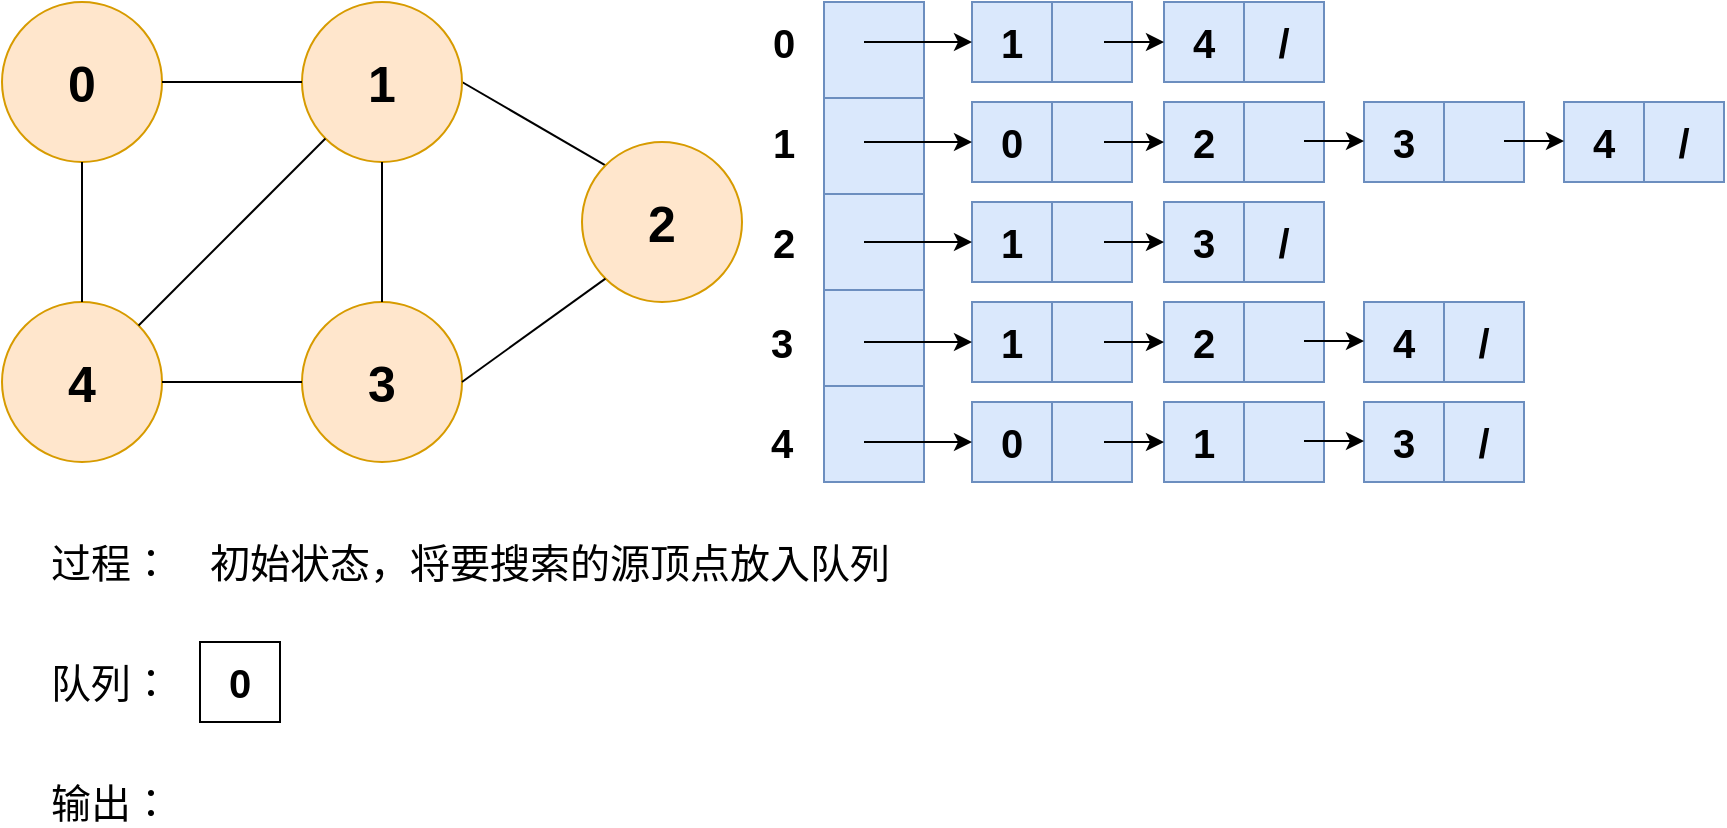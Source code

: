 <mxfile version="13.4.5" type="device"><diagram id="eB035yKR6LJ1ptgLsSbM" name="Page-1"><mxGraphModel dx="1106" dy="900" grid="1" gridSize="10" guides="1" tooltips="1" connect="1" arrows="1" fold="1" page="1" pageScale="1" pageWidth="827" pageHeight="1169" math="0" shadow="0"><root><mxCell id="0"/><mxCell id="1" parent="0"/><mxCell id="uSx65iCJ5kVzNNThCBXs-1" value="&lt;b style=&quot;font-size: 25px&quot;&gt;0&lt;/b&gt;" style="ellipse;whiteSpace=wrap;html=1;aspect=fixed;fillColor=#ffe6cc;strokeColor=#d79b00;" vertex="1" parent="1"><mxGeometry x="260" y="740" width="80" height="80" as="geometry"/></mxCell><mxCell id="uSx65iCJ5kVzNNThCBXs-2" value="" style="endArrow=none;html=1;entryX=0;entryY=0;entryDx=0;entryDy=0;exitX=1;exitY=0.5;exitDx=0;exitDy=0;" edge="1" parent="1" source="uSx65iCJ5kVzNNThCBXs-6" target="uSx65iCJ5kVzNNThCBXs-3"><mxGeometry width="50" height="50" relative="1" as="geometry"><mxPoint x="539.996" y="720.004" as="sourcePoint"/><mxPoint x="516.564" y="743.436" as="targetPoint"/></mxGeometry></mxCell><mxCell id="uSx65iCJ5kVzNNThCBXs-3" value="&lt;b style=&quot;font-size: 25px&quot;&gt;2&lt;/b&gt;" style="ellipse;whiteSpace=wrap;html=1;aspect=fixed;fillColor=#ffe6cc;strokeColor=#d79b00;" vertex="1" parent="1"><mxGeometry x="550" y="810" width="80" height="80" as="geometry"/></mxCell><mxCell id="uSx65iCJ5kVzNNThCBXs-4" value="&lt;b style=&quot;font-size: 25px&quot;&gt;3&lt;/b&gt;" style="ellipse;whiteSpace=wrap;html=1;aspect=fixed;fillColor=#ffe6cc;strokeColor=#d79b00;" vertex="1" parent="1"><mxGeometry x="410" y="890" width="80" height="80" as="geometry"/></mxCell><mxCell id="uSx65iCJ5kVzNNThCBXs-5" value="&lt;b style=&quot;font-size: 25px&quot;&gt;4&lt;/b&gt;" style="ellipse;whiteSpace=wrap;html=1;aspect=fixed;fillColor=#ffe6cc;strokeColor=#d79b00;" vertex="1" parent="1"><mxGeometry x="260" y="890" width="80" height="80" as="geometry"/></mxCell><mxCell id="uSx65iCJ5kVzNNThCBXs-6" value="&lt;b style=&quot;font-size: 25px&quot;&gt;1&lt;/b&gt;" style="ellipse;whiteSpace=wrap;html=1;aspect=fixed;fillColor=#ffe6cc;strokeColor=#d79b00;" vertex="1" parent="1"><mxGeometry x="410" y="740" width="80" height="80" as="geometry"/></mxCell><mxCell id="uSx65iCJ5kVzNNThCBXs-7" value="" style="endArrow=none;html=1;" edge="1" parent="1" source="uSx65iCJ5kVzNNThCBXs-1" target="uSx65iCJ5kVzNNThCBXs-6"><mxGeometry width="50" height="50" relative="1" as="geometry"><mxPoint x="488.284" y="818.284" as="sourcePoint"/><mxPoint x="581.716" y="841.716" as="targetPoint"/></mxGeometry></mxCell><mxCell id="uSx65iCJ5kVzNNThCBXs-8" value="" style="endArrow=none;html=1;" edge="1" parent="1" source="uSx65iCJ5kVzNNThCBXs-5" target="uSx65iCJ5kVzNNThCBXs-1"><mxGeometry width="50" height="50" relative="1" as="geometry"><mxPoint x="350" y="790" as="sourcePoint"/><mxPoint x="420" y="790" as="targetPoint"/></mxGeometry></mxCell><mxCell id="uSx65iCJ5kVzNNThCBXs-9" value="" style="endArrow=none;html=1;exitX=0;exitY=0.5;exitDx=0;exitDy=0;entryX=1;entryY=0.5;entryDx=0;entryDy=0;" edge="1" parent="1" source="uSx65iCJ5kVzNNThCBXs-4" target="uSx65iCJ5kVzNNThCBXs-5"><mxGeometry width="50" height="50" relative="1" as="geometry"><mxPoint x="310" y="900" as="sourcePoint"/><mxPoint x="310" y="830" as="targetPoint"/></mxGeometry></mxCell><mxCell id="uSx65iCJ5kVzNNThCBXs-10" value="" style="endArrow=none;html=1;exitX=0.5;exitY=1;exitDx=0;exitDy=0;entryX=0.5;entryY=0;entryDx=0;entryDy=0;" edge="1" parent="1" source="uSx65iCJ5kVzNNThCBXs-6" target="uSx65iCJ5kVzNNThCBXs-4"><mxGeometry width="50" height="50" relative="1" as="geometry"><mxPoint x="420" y="940" as="sourcePoint"/><mxPoint x="350" y="940" as="targetPoint"/></mxGeometry></mxCell><mxCell id="uSx65iCJ5kVzNNThCBXs-11" value="" style="endArrow=none;html=1;exitX=0;exitY=1;exitDx=0;exitDy=0;entryX=1;entryY=0.5;entryDx=0;entryDy=0;" edge="1" parent="1" source="uSx65iCJ5kVzNNThCBXs-3" target="uSx65iCJ5kVzNNThCBXs-4"><mxGeometry width="50" height="50" relative="1" as="geometry"><mxPoint x="460" y="830" as="sourcePoint"/><mxPoint x="460" y="900" as="targetPoint"/></mxGeometry></mxCell><mxCell id="uSx65iCJ5kVzNNThCBXs-12" value="" style="endArrow=none;html=1;exitX=0;exitY=1;exitDx=0;exitDy=0;entryX=1;entryY=0;entryDx=0;entryDy=0;" edge="1" parent="1" source="uSx65iCJ5kVzNNThCBXs-6" target="uSx65iCJ5kVzNNThCBXs-5"><mxGeometry width="50" height="50" relative="1" as="geometry"><mxPoint x="460" y="830" as="sourcePoint"/><mxPoint x="460" y="900" as="targetPoint"/></mxGeometry></mxCell><mxCell id="uSx65iCJ5kVzNNThCBXs-13" value="队列：" style="text;html=1;strokeColor=none;fillColor=none;align=center;verticalAlign=middle;whiteSpace=wrap;rounded=0;fontSize=20;" vertex="1" parent="1"><mxGeometry x="280" y="1070" width="69" height="20" as="geometry"/></mxCell><mxCell id="uSx65iCJ5kVzNNThCBXs-14" value="&lt;div&gt;&lt;span style=&quot;font-size: 20px&quot;&gt;&lt;b&gt;4&lt;/b&gt;&lt;/span&gt;&lt;/div&gt;" style="text;html=1;strokeColor=none;fillColor=none;align=center;verticalAlign=middle;whiteSpace=wrap;rounded=0;" vertex="1" parent="1"><mxGeometry x="630" y="950" width="40" height="20" as="geometry"/></mxCell><mxCell id="uSx65iCJ5kVzNNThCBXs-15" value="&lt;div&gt;&lt;span style=&quot;font-size: 20px&quot;&gt;&lt;b&gt;3&lt;/b&gt;&lt;/span&gt;&lt;/div&gt;" style="text;html=1;strokeColor=none;fillColor=none;align=center;verticalAlign=middle;whiteSpace=wrap;rounded=0;" vertex="1" parent="1"><mxGeometry x="630" y="900" width="40" height="20" as="geometry"/></mxCell><mxCell id="uSx65iCJ5kVzNNThCBXs-16" value="&lt;div&gt;&lt;span style=&quot;font-size: 20px&quot;&gt;&lt;b&gt;2&lt;/b&gt;&lt;/span&gt;&lt;/div&gt;" style="text;html=1;strokeColor=none;fillColor=none;align=center;verticalAlign=middle;whiteSpace=wrap;rounded=0;" vertex="1" parent="1"><mxGeometry x="631" y="850" width="40" height="20" as="geometry"/></mxCell><mxCell id="uSx65iCJ5kVzNNThCBXs-17" value="&lt;div&gt;&lt;span style=&quot;font-size: 20px&quot;&gt;&lt;b&gt;1&lt;/b&gt;&lt;/span&gt;&lt;/div&gt;" style="text;html=1;strokeColor=none;fillColor=none;align=center;verticalAlign=middle;whiteSpace=wrap;rounded=0;" vertex="1" parent="1"><mxGeometry x="631" y="800" width="40" height="20" as="geometry"/></mxCell><mxCell id="uSx65iCJ5kVzNNThCBXs-18" value="&lt;div&gt;&lt;span style=&quot;font-size: 20px&quot;&gt;&lt;b&gt;0&lt;/b&gt;&lt;/span&gt;&lt;/div&gt;" style="text;html=1;strokeColor=none;fillColor=none;align=center;verticalAlign=middle;whiteSpace=wrap;rounded=0;" vertex="1" parent="1"><mxGeometry x="631" y="750" width="40" height="20" as="geometry"/></mxCell><mxCell id="uSx65iCJ5kVzNNThCBXs-19" value="" style="shape=table;html=1;whiteSpace=wrap;startSize=0;container=1;collapsible=0;childLayout=tableLayout;fontSize=20;fontStyle=1;fillColor=#dae8fc;strokeColor=#6c8ebf;" vertex="1" parent="1"><mxGeometry x="841" y="740" width="80" height="40" as="geometry"/></mxCell><mxCell id="uSx65iCJ5kVzNNThCBXs-20" value="" style="shape=partialRectangle;html=1;whiteSpace=wrap;collapsible=0;dropTarget=0;pointerEvents=0;fillColor=none;top=0;left=0;bottom=0;right=0;points=[[0,0.5],[1,0.5]];portConstraint=eastwest;fontSize=20;fontStyle=1" vertex="1" parent="uSx65iCJ5kVzNNThCBXs-19"><mxGeometry width="80" height="40" as="geometry"/></mxCell><mxCell id="uSx65iCJ5kVzNNThCBXs-21" value="4" style="shape=partialRectangle;html=1;whiteSpace=wrap;connectable=0;overflow=hidden;fillColor=none;top=0;left=0;bottom=0;right=0;fontSize=20;fontStyle=1" vertex="1" parent="uSx65iCJ5kVzNNThCBXs-20"><mxGeometry width="40" height="40" as="geometry"/></mxCell><mxCell id="uSx65iCJ5kVzNNThCBXs-22" value="/" style="shape=partialRectangle;html=1;whiteSpace=wrap;connectable=0;overflow=hidden;fillColor=none;top=0;left=0;bottom=0;right=0;fontSize=20;fontStyle=1" vertex="1" parent="uSx65iCJ5kVzNNThCBXs-20"><mxGeometry x="40" width="40" height="40" as="geometry"/></mxCell><mxCell id="uSx65iCJ5kVzNNThCBXs-23" value="" style="shape=table;html=1;whiteSpace=wrap;startSize=0;container=1;collapsible=0;childLayout=tableLayout;fontSize=20;fontStyle=1;fillColor=#dae8fc;strokeColor=#6c8ebf;" vertex="1" parent="1"><mxGeometry x="745" y="740" width="80" height="40" as="geometry"/></mxCell><mxCell id="uSx65iCJ5kVzNNThCBXs-24" value="" style="shape=partialRectangle;html=1;whiteSpace=wrap;collapsible=0;dropTarget=0;pointerEvents=0;fillColor=none;top=0;left=0;bottom=0;right=0;points=[[0,0.5],[1,0.5]];portConstraint=eastwest;fontSize=20;fontStyle=1" vertex="1" parent="uSx65iCJ5kVzNNThCBXs-23"><mxGeometry width="80" height="40" as="geometry"/></mxCell><mxCell id="uSx65iCJ5kVzNNThCBXs-25" value="1" style="shape=partialRectangle;html=1;whiteSpace=wrap;connectable=0;overflow=hidden;fillColor=none;top=0;left=0;bottom=0;right=0;fontSize=20;fontStyle=1" vertex="1" parent="uSx65iCJ5kVzNNThCBXs-24"><mxGeometry width="40" height="40" as="geometry"/></mxCell><mxCell id="uSx65iCJ5kVzNNThCBXs-26" value="" style="shape=partialRectangle;html=1;whiteSpace=wrap;connectable=0;overflow=hidden;fillColor=none;top=0;left=0;bottom=0;right=0;fontSize=20;fontStyle=1" vertex="1" parent="uSx65iCJ5kVzNNThCBXs-24"><mxGeometry x="40" width="40" height="40" as="geometry"/></mxCell><mxCell id="uSx65iCJ5kVzNNThCBXs-27" value="" style="shape=table;html=1;whiteSpace=wrap;startSize=0;container=1;collapsible=0;childLayout=tableLayout;fontSize=20;fontStyle=1;fillColor=#dae8fc;strokeColor=#6c8ebf;" vertex="1" parent="1"><mxGeometry x="1041" y="790" width="80" height="40" as="geometry"/></mxCell><mxCell id="uSx65iCJ5kVzNNThCBXs-28" value="" style="shape=partialRectangle;html=1;whiteSpace=wrap;collapsible=0;dropTarget=0;pointerEvents=0;fillColor=none;top=0;left=0;bottom=0;right=0;points=[[0,0.5],[1,0.5]];portConstraint=eastwest;fontSize=20;fontStyle=1" vertex="1" parent="uSx65iCJ5kVzNNThCBXs-27"><mxGeometry width="80" height="40" as="geometry"/></mxCell><mxCell id="uSx65iCJ5kVzNNThCBXs-29" value="4" style="shape=partialRectangle;html=1;whiteSpace=wrap;connectable=0;overflow=hidden;fillColor=none;top=0;left=0;bottom=0;right=0;fontSize=20;fontStyle=1" vertex="1" parent="uSx65iCJ5kVzNNThCBXs-28"><mxGeometry width="40" height="40" as="geometry"/></mxCell><mxCell id="uSx65iCJ5kVzNNThCBXs-30" value="/" style="shape=partialRectangle;html=1;whiteSpace=wrap;connectable=0;overflow=hidden;fillColor=none;top=0;left=0;bottom=0;right=0;fontSize=20;fontStyle=1" vertex="1" parent="uSx65iCJ5kVzNNThCBXs-28"><mxGeometry x="40" width="40" height="40" as="geometry"/></mxCell><mxCell id="uSx65iCJ5kVzNNThCBXs-31" value="" style="shape=table;html=1;whiteSpace=wrap;startSize=0;container=1;collapsible=0;childLayout=tableLayout;fontSize=20;fontStyle=1;fillColor=#dae8fc;strokeColor=#6c8ebf;" vertex="1" parent="1"><mxGeometry x="941" y="790" width="80" height="40" as="geometry"/></mxCell><mxCell id="uSx65iCJ5kVzNNThCBXs-32" value="" style="shape=partialRectangle;html=1;whiteSpace=wrap;collapsible=0;dropTarget=0;pointerEvents=0;fillColor=none;top=0;left=0;bottom=0;right=0;points=[[0,0.5],[1,0.5]];portConstraint=eastwest;fontSize=20;fontStyle=1" vertex="1" parent="uSx65iCJ5kVzNNThCBXs-31"><mxGeometry width="80" height="40" as="geometry"/></mxCell><mxCell id="uSx65iCJ5kVzNNThCBXs-33" value="3" style="shape=partialRectangle;html=1;whiteSpace=wrap;connectable=0;overflow=hidden;fillColor=none;top=0;left=0;bottom=0;right=0;fontSize=20;fontStyle=1" vertex="1" parent="uSx65iCJ5kVzNNThCBXs-32"><mxGeometry width="40" height="40" as="geometry"/></mxCell><mxCell id="uSx65iCJ5kVzNNThCBXs-34" value="" style="shape=partialRectangle;html=1;whiteSpace=wrap;connectable=0;overflow=hidden;fillColor=none;top=0;left=0;bottom=0;right=0;fontSize=20;fontStyle=1" vertex="1" parent="uSx65iCJ5kVzNNThCBXs-32"><mxGeometry x="40" width="40" height="40" as="geometry"/></mxCell><mxCell id="uSx65iCJ5kVzNNThCBXs-35" value="" style="shape=table;html=1;whiteSpace=wrap;startSize=0;container=1;collapsible=0;childLayout=tableLayout;fontSize=20;fontStyle=1;fillColor=#dae8fc;strokeColor=#6c8ebf;" vertex="1" parent="1"><mxGeometry x="841" y="790" width="80" height="40" as="geometry"/></mxCell><mxCell id="uSx65iCJ5kVzNNThCBXs-36" value="" style="shape=partialRectangle;html=1;whiteSpace=wrap;collapsible=0;dropTarget=0;pointerEvents=0;fillColor=none;top=0;left=0;bottom=0;right=0;points=[[0,0.5],[1,0.5]];portConstraint=eastwest;fontSize=20;fontStyle=1" vertex="1" parent="uSx65iCJ5kVzNNThCBXs-35"><mxGeometry width="80" height="40" as="geometry"/></mxCell><mxCell id="uSx65iCJ5kVzNNThCBXs-37" value="2" style="shape=partialRectangle;html=1;whiteSpace=wrap;connectable=0;overflow=hidden;fillColor=none;top=0;left=0;bottom=0;right=0;fontSize=20;fontStyle=1" vertex="1" parent="uSx65iCJ5kVzNNThCBXs-36"><mxGeometry width="40" height="40" as="geometry"/></mxCell><mxCell id="uSx65iCJ5kVzNNThCBXs-38" value="" style="shape=partialRectangle;html=1;whiteSpace=wrap;connectable=0;overflow=hidden;fillColor=none;top=0;left=0;bottom=0;right=0;fontSize=20;fontStyle=1" vertex="1" parent="uSx65iCJ5kVzNNThCBXs-36"><mxGeometry x="40" width="40" height="40" as="geometry"/></mxCell><mxCell id="uSx65iCJ5kVzNNThCBXs-39" value="" style="shape=table;html=1;whiteSpace=wrap;startSize=0;container=1;collapsible=0;childLayout=tableLayout;fontSize=20;fontStyle=1;fillColor=#dae8fc;strokeColor=#6c8ebf;" vertex="1" parent="1"><mxGeometry x="745" y="790" width="80" height="40" as="geometry"/></mxCell><mxCell id="uSx65iCJ5kVzNNThCBXs-40" value="" style="shape=partialRectangle;html=1;whiteSpace=wrap;collapsible=0;dropTarget=0;pointerEvents=0;fillColor=none;top=0;left=0;bottom=0;right=0;points=[[0,0.5],[1,0.5]];portConstraint=eastwest;fontSize=20;fontStyle=1" vertex="1" parent="uSx65iCJ5kVzNNThCBXs-39"><mxGeometry width="80" height="40" as="geometry"/></mxCell><mxCell id="uSx65iCJ5kVzNNThCBXs-41" value="0" style="shape=partialRectangle;html=1;whiteSpace=wrap;connectable=0;overflow=hidden;fillColor=none;top=0;left=0;bottom=0;right=0;fontSize=20;fontStyle=1" vertex="1" parent="uSx65iCJ5kVzNNThCBXs-40"><mxGeometry width="40" height="40" as="geometry"/></mxCell><mxCell id="uSx65iCJ5kVzNNThCBXs-42" value="" style="shape=partialRectangle;html=1;whiteSpace=wrap;connectable=0;overflow=hidden;fillColor=none;top=0;left=0;bottom=0;right=0;fontSize=20;fontStyle=1" vertex="1" parent="uSx65iCJ5kVzNNThCBXs-40"><mxGeometry x="40" width="40" height="40" as="geometry"/></mxCell><mxCell id="uSx65iCJ5kVzNNThCBXs-43" value="" style="shape=table;html=1;whiteSpace=wrap;startSize=0;container=1;collapsible=0;childLayout=tableLayout;fontSize=20;fontStyle=1;fillColor=#dae8fc;strokeColor=#6c8ebf;" vertex="1" parent="1"><mxGeometry x="841" y="840" width="80" height="40" as="geometry"/></mxCell><mxCell id="uSx65iCJ5kVzNNThCBXs-44" value="" style="shape=partialRectangle;html=1;whiteSpace=wrap;collapsible=0;dropTarget=0;pointerEvents=0;fillColor=none;top=0;left=0;bottom=0;right=0;points=[[0,0.5],[1,0.5]];portConstraint=eastwest;fontSize=20;fontStyle=1" vertex="1" parent="uSx65iCJ5kVzNNThCBXs-43"><mxGeometry width="80" height="40" as="geometry"/></mxCell><mxCell id="uSx65iCJ5kVzNNThCBXs-45" value="3" style="shape=partialRectangle;html=1;whiteSpace=wrap;connectable=0;overflow=hidden;fillColor=none;top=0;left=0;bottom=0;right=0;fontSize=20;fontStyle=1" vertex="1" parent="uSx65iCJ5kVzNNThCBXs-44"><mxGeometry width="40" height="40" as="geometry"/></mxCell><mxCell id="uSx65iCJ5kVzNNThCBXs-46" value="/" style="shape=partialRectangle;html=1;whiteSpace=wrap;connectable=0;overflow=hidden;fillColor=none;top=0;left=0;bottom=0;right=0;fontSize=20;fontStyle=1" vertex="1" parent="uSx65iCJ5kVzNNThCBXs-44"><mxGeometry x="40" width="40" height="40" as="geometry"/></mxCell><mxCell id="uSx65iCJ5kVzNNThCBXs-47" value="" style="shape=table;html=1;whiteSpace=wrap;startSize=0;container=1;collapsible=0;childLayout=tableLayout;fontSize=20;fontStyle=1;fillColor=#dae8fc;strokeColor=#6c8ebf;" vertex="1" parent="1"><mxGeometry x="745" y="840" width="80" height="40" as="geometry"/></mxCell><mxCell id="uSx65iCJ5kVzNNThCBXs-48" value="" style="shape=partialRectangle;html=1;whiteSpace=wrap;collapsible=0;dropTarget=0;pointerEvents=0;fillColor=none;top=0;left=0;bottom=0;right=0;points=[[0,0.5],[1,0.5]];portConstraint=eastwest;fontSize=20;fontStyle=1" vertex="1" parent="uSx65iCJ5kVzNNThCBXs-47"><mxGeometry width="80" height="40" as="geometry"/></mxCell><mxCell id="uSx65iCJ5kVzNNThCBXs-49" value="1" style="shape=partialRectangle;html=1;whiteSpace=wrap;connectable=0;overflow=hidden;fillColor=none;top=0;left=0;bottom=0;right=0;fontSize=20;fontStyle=1" vertex="1" parent="uSx65iCJ5kVzNNThCBXs-48"><mxGeometry width="40" height="40" as="geometry"/></mxCell><mxCell id="uSx65iCJ5kVzNNThCBXs-50" value="" style="shape=partialRectangle;html=1;whiteSpace=wrap;connectable=0;overflow=hidden;fillColor=none;top=0;left=0;bottom=0;right=0;fontSize=20;fontStyle=1" vertex="1" parent="uSx65iCJ5kVzNNThCBXs-48"><mxGeometry x="40" width="40" height="40" as="geometry"/></mxCell><mxCell id="uSx65iCJ5kVzNNThCBXs-51" value="" style="shape=table;html=1;whiteSpace=wrap;startSize=0;container=1;collapsible=0;childLayout=tableLayout;fontSize=20;fontStyle=1;fillColor=#dae8fc;strokeColor=#6c8ebf;" vertex="1" parent="1"><mxGeometry x="941" y="890" width="80" height="40" as="geometry"/></mxCell><mxCell id="uSx65iCJ5kVzNNThCBXs-52" value="" style="shape=partialRectangle;html=1;whiteSpace=wrap;collapsible=0;dropTarget=0;pointerEvents=0;fillColor=none;top=0;left=0;bottom=0;right=0;points=[[0,0.5],[1,0.5]];portConstraint=eastwest;fontSize=20;fontStyle=1" vertex="1" parent="uSx65iCJ5kVzNNThCBXs-51"><mxGeometry width="80" height="40" as="geometry"/></mxCell><mxCell id="uSx65iCJ5kVzNNThCBXs-53" value="4" style="shape=partialRectangle;html=1;whiteSpace=wrap;connectable=0;overflow=hidden;fillColor=none;top=0;left=0;bottom=0;right=0;fontSize=20;fontStyle=1" vertex="1" parent="uSx65iCJ5kVzNNThCBXs-52"><mxGeometry width="40" height="40" as="geometry"/></mxCell><mxCell id="uSx65iCJ5kVzNNThCBXs-54" value="/" style="shape=partialRectangle;html=1;whiteSpace=wrap;connectable=0;overflow=hidden;fillColor=none;top=0;left=0;bottom=0;right=0;fontSize=20;fontStyle=1" vertex="1" parent="uSx65iCJ5kVzNNThCBXs-52"><mxGeometry x="40" width="40" height="40" as="geometry"/></mxCell><mxCell id="uSx65iCJ5kVzNNThCBXs-55" value="" style="shape=table;html=1;whiteSpace=wrap;startSize=0;container=1;collapsible=0;childLayout=tableLayout;fontSize=20;fontStyle=1;fillColor=#dae8fc;strokeColor=#6c8ebf;" vertex="1" parent="1"><mxGeometry x="841" y="890" width="80" height="40" as="geometry"/></mxCell><mxCell id="uSx65iCJ5kVzNNThCBXs-56" value="" style="shape=partialRectangle;html=1;whiteSpace=wrap;collapsible=0;dropTarget=0;pointerEvents=0;fillColor=none;top=0;left=0;bottom=0;right=0;points=[[0,0.5],[1,0.5]];portConstraint=eastwest;fontSize=20;fontStyle=1" vertex="1" parent="uSx65iCJ5kVzNNThCBXs-55"><mxGeometry width="80" height="40" as="geometry"/></mxCell><mxCell id="uSx65iCJ5kVzNNThCBXs-57" value="2" style="shape=partialRectangle;html=1;whiteSpace=wrap;connectable=0;overflow=hidden;fillColor=none;top=0;left=0;bottom=0;right=0;fontSize=20;fontStyle=1" vertex="1" parent="uSx65iCJ5kVzNNThCBXs-56"><mxGeometry width="40" height="40" as="geometry"/></mxCell><mxCell id="uSx65iCJ5kVzNNThCBXs-58" value="" style="shape=partialRectangle;html=1;whiteSpace=wrap;connectable=0;overflow=hidden;fillColor=none;top=0;left=0;bottom=0;right=0;fontSize=20;fontStyle=1" vertex="1" parent="uSx65iCJ5kVzNNThCBXs-56"><mxGeometry x="40" width="40" height="40" as="geometry"/></mxCell><mxCell id="uSx65iCJ5kVzNNThCBXs-59" value="" style="shape=table;html=1;whiteSpace=wrap;startSize=0;container=1;collapsible=0;childLayout=tableLayout;fontSize=20;fontStyle=1;fillColor=#dae8fc;strokeColor=#6c8ebf;" vertex="1" parent="1"><mxGeometry x="745" y="890" width="80" height="40" as="geometry"/></mxCell><mxCell id="uSx65iCJ5kVzNNThCBXs-60" value="" style="shape=partialRectangle;html=1;whiteSpace=wrap;collapsible=0;dropTarget=0;pointerEvents=0;fillColor=none;top=0;left=0;bottom=0;right=0;points=[[0,0.5],[1,0.5]];portConstraint=eastwest;fontSize=20;fontStyle=1" vertex="1" parent="uSx65iCJ5kVzNNThCBXs-59"><mxGeometry width="80" height="40" as="geometry"/></mxCell><mxCell id="uSx65iCJ5kVzNNThCBXs-61" value="1" style="shape=partialRectangle;html=1;whiteSpace=wrap;connectable=0;overflow=hidden;fillColor=none;top=0;left=0;bottom=0;right=0;fontSize=20;fontStyle=1" vertex="1" parent="uSx65iCJ5kVzNNThCBXs-60"><mxGeometry width="40" height="40" as="geometry"/></mxCell><mxCell id="uSx65iCJ5kVzNNThCBXs-62" value="" style="shape=partialRectangle;html=1;whiteSpace=wrap;connectable=0;overflow=hidden;fillColor=none;top=0;left=0;bottom=0;right=0;fontSize=20;fontStyle=1" vertex="1" parent="uSx65iCJ5kVzNNThCBXs-60"><mxGeometry x="40" width="40" height="40" as="geometry"/></mxCell><mxCell id="uSx65iCJ5kVzNNThCBXs-63" value="" style="shape=table;html=1;whiteSpace=wrap;startSize=0;container=1;collapsible=0;childLayout=tableLayout;fontSize=20;fontStyle=1;fillColor=#dae8fc;strokeColor=#6c8ebf;" vertex="1" parent="1"><mxGeometry x="941" y="940" width="80" height="40" as="geometry"/></mxCell><mxCell id="uSx65iCJ5kVzNNThCBXs-64" value="" style="shape=partialRectangle;html=1;whiteSpace=wrap;collapsible=0;dropTarget=0;pointerEvents=0;fillColor=none;top=0;left=0;bottom=0;right=0;points=[[0,0.5],[1,0.5]];portConstraint=eastwest;fontSize=20;fontStyle=1" vertex="1" parent="uSx65iCJ5kVzNNThCBXs-63"><mxGeometry width="80" height="40" as="geometry"/></mxCell><mxCell id="uSx65iCJ5kVzNNThCBXs-65" value="3" style="shape=partialRectangle;html=1;whiteSpace=wrap;connectable=0;overflow=hidden;fillColor=none;top=0;left=0;bottom=0;right=0;fontSize=20;fontStyle=1" vertex="1" parent="uSx65iCJ5kVzNNThCBXs-64"><mxGeometry width="40" height="40" as="geometry"/></mxCell><mxCell id="uSx65iCJ5kVzNNThCBXs-66" value="/" style="shape=partialRectangle;html=1;whiteSpace=wrap;connectable=0;overflow=hidden;fillColor=none;top=0;left=0;bottom=0;right=0;fontSize=20;fontStyle=1" vertex="1" parent="uSx65iCJ5kVzNNThCBXs-64"><mxGeometry x="40" width="40" height="40" as="geometry"/></mxCell><mxCell id="uSx65iCJ5kVzNNThCBXs-67" value="" style="shape=table;html=1;whiteSpace=wrap;startSize=0;container=1;collapsible=0;childLayout=tableLayout;fontSize=20;fontStyle=1;fillColor=#dae8fc;strokeColor=#6c8ebf;" vertex="1" parent="1"><mxGeometry x="841" y="940" width="80" height="40" as="geometry"/></mxCell><mxCell id="uSx65iCJ5kVzNNThCBXs-68" value="" style="shape=partialRectangle;html=1;whiteSpace=wrap;collapsible=0;dropTarget=0;pointerEvents=0;fillColor=none;top=0;left=0;bottom=0;right=0;points=[[0,0.5],[1,0.5]];portConstraint=eastwest;fontSize=20;fontStyle=1" vertex="1" parent="uSx65iCJ5kVzNNThCBXs-67"><mxGeometry width="80" height="40" as="geometry"/></mxCell><mxCell id="uSx65iCJ5kVzNNThCBXs-69" value="1" style="shape=partialRectangle;html=1;whiteSpace=wrap;connectable=0;overflow=hidden;fillColor=none;top=0;left=0;bottom=0;right=0;fontSize=20;fontStyle=1" vertex="1" parent="uSx65iCJ5kVzNNThCBXs-68"><mxGeometry width="40" height="40" as="geometry"/></mxCell><mxCell id="uSx65iCJ5kVzNNThCBXs-70" value="" style="shape=partialRectangle;html=1;whiteSpace=wrap;connectable=0;overflow=hidden;fillColor=none;top=0;left=0;bottom=0;right=0;fontSize=20;fontStyle=1" vertex="1" parent="uSx65iCJ5kVzNNThCBXs-68"><mxGeometry x="40" width="40" height="40" as="geometry"/></mxCell><mxCell id="uSx65iCJ5kVzNNThCBXs-71" value="" style="shape=table;html=1;whiteSpace=wrap;startSize=0;container=1;collapsible=0;childLayout=tableLayout;fontSize=20;fontStyle=1;fillColor=#dae8fc;strokeColor=#6c8ebf;" vertex="1" parent="1"><mxGeometry x="745" y="940" width="80" height="40" as="geometry"/></mxCell><mxCell id="uSx65iCJ5kVzNNThCBXs-72" value="" style="shape=partialRectangle;html=1;whiteSpace=wrap;collapsible=0;dropTarget=0;pointerEvents=0;fillColor=none;top=0;left=0;bottom=0;right=0;points=[[0,0.5],[1,0.5]];portConstraint=eastwest;fontSize=20;fontStyle=1" vertex="1" parent="uSx65iCJ5kVzNNThCBXs-71"><mxGeometry width="80" height="40" as="geometry"/></mxCell><mxCell id="uSx65iCJ5kVzNNThCBXs-73" value="0" style="shape=partialRectangle;html=1;whiteSpace=wrap;connectable=0;overflow=hidden;fillColor=none;top=0;left=0;bottom=0;right=0;fontSize=20;fontStyle=1" vertex="1" parent="uSx65iCJ5kVzNNThCBXs-72"><mxGeometry width="40" height="40" as="geometry"/></mxCell><mxCell id="uSx65iCJ5kVzNNThCBXs-74" value="" style="shape=partialRectangle;html=1;whiteSpace=wrap;connectable=0;overflow=hidden;fillColor=none;top=0;left=0;bottom=0;right=0;fontSize=20;fontStyle=1" vertex="1" parent="uSx65iCJ5kVzNNThCBXs-72"><mxGeometry x="40" width="40" height="40" as="geometry"/></mxCell><mxCell id="uSx65iCJ5kVzNNThCBXs-75" value="" style="shape=table;html=1;whiteSpace=wrap;startSize=0;container=1;collapsible=0;childLayout=tableLayout;fillColor=#dae8fc;strokeColor=#6c8ebf;" vertex="1" parent="1"><mxGeometry x="671" y="740" width="50" height="240" as="geometry"/></mxCell><mxCell id="uSx65iCJ5kVzNNThCBXs-76" value="" style="shape=partialRectangle;html=1;whiteSpace=wrap;collapsible=0;dropTarget=0;pointerEvents=0;fillColor=none;top=0;left=0;bottom=0;right=0;points=[[0,0.5],[1,0.5]];portConstraint=eastwest;" vertex="1" parent="uSx65iCJ5kVzNNThCBXs-75"><mxGeometry width="50" height="48" as="geometry"/></mxCell><mxCell id="uSx65iCJ5kVzNNThCBXs-77" value="" style="shape=partialRectangle;html=1;whiteSpace=wrap;connectable=0;overflow=hidden;fillColor=none;top=0;left=0;bottom=0;right=0;" vertex="1" parent="uSx65iCJ5kVzNNThCBXs-76"><mxGeometry width="50" height="48" as="geometry"/></mxCell><mxCell id="uSx65iCJ5kVzNNThCBXs-78" value="" style="shape=partialRectangle;html=1;whiteSpace=wrap;collapsible=0;dropTarget=0;pointerEvents=0;fillColor=none;top=0;left=0;bottom=0;right=0;points=[[0,0.5],[1,0.5]];portConstraint=eastwest;" vertex="1" parent="uSx65iCJ5kVzNNThCBXs-75"><mxGeometry y="48" width="50" height="48" as="geometry"/></mxCell><mxCell id="uSx65iCJ5kVzNNThCBXs-79" value="" style="shape=partialRectangle;html=1;whiteSpace=wrap;connectable=0;overflow=hidden;fillColor=none;top=0;left=0;bottom=0;right=0;" vertex="1" parent="uSx65iCJ5kVzNNThCBXs-78"><mxGeometry width="50" height="48" as="geometry"/></mxCell><mxCell id="uSx65iCJ5kVzNNThCBXs-80" value="" style="shape=partialRectangle;html=1;whiteSpace=wrap;collapsible=0;dropTarget=0;pointerEvents=0;fillColor=none;top=0;left=0;bottom=0;right=0;points=[[0,0.5],[1,0.5]];portConstraint=eastwest;" vertex="1" parent="uSx65iCJ5kVzNNThCBXs-75"><mxGeometry y="96" width="50" height="48" as="geometry"/></mxCell><mxCell id="uSx65iCJ5kVzNNThCBXs-81" value="" style="shape=partialRectangle;html=1;whiteSpace=wrap;connectable=0;overflow=hidden;fillColor=none;top=0;left=0;bottom=0;right=0;" vertex="1" parent="uSx65iCJ5kVzNNThCBXs-80"><mxGeometry width="50" height="48" as="geometry"/></mxCell><mxCell id="uSx65iCJ5kVzNNThCBXs-82" value="" style="shape=partialRectangle;html=1;whiteSpace=wrap;collapsible=0;dropTarget=0;pointerEvents=0;fillColor=none;top=0;left=0;bottom=0;right=0;points=[[0,0.5],[1,0.5]];portConstraint=eastwest;" vertex="1" parent="uSx65iCJ5kVzNNThCBXs-75"><mxGeometry y="144" width="50" height="48" as="geometry"/></mxCell><mxCell id="uSx65iCJ5kVzNNThCBXs-83" value="" style="shape=partialRectangle;html=1;whiteSpace=wrap;connectable=0;overflow=hidden;fillColor=none;top=0;left=0;bottom=0;right=0;" vertex="1" parent="uSx65iCJ5kVzNNThCBXs-82"><mxGeometry width="50" height="48" as="geometry"/></mxCell><mxCell id="uSx65iCJ5kVzNNThCBXs-84" value="" style="shape=partialRectangle;html=1;whiteSpace=wrap;collapsible=0;dropTarget=0;pointerEvents=0;fillColor=none;top=0;left=0;bottom=0;right=0;points=[[0,0.5],[1,0.5]];portConstraint=eastwest;" vertex="1" parent="uSx65iCJ5kVzNNThCBXs-75"><mxGeometry y="192" width="50" height="48" as="geometry"/></mxCell><mxCell id="uSx65iCJ5kVzNNThCBXs-85" value="" style="shape=partialRectangle;html=1;whiteSpace=wrap;connectable=0;overflow=hidden;fillColor=none;top=0;left=0;bottom=0;right=0;" vertex="1" parent="uSx65iCJ5kVzNNThCBXs-84"><mxGeometry width="50" height="48" as="geometry"/></mxCell><mxCell id="uSx65iCJ5kVzNNThCBXs-86" style="rounded=0;orthogonalLoop=1;jettySize=auto;html=1;fontSize=20;entryX=0;entryY=0.5;entryDx=0;entryDy=0;" edge="1" parent="1" target="uSx65iCJ5kVzNNThCBXs-40"><mxGeometry relative="1" as="geometry"><mxPoint x="691" y="810" as="sourcePoint"/><mxPoint x="741" y="810" as="targetPoint"/></mxGeometry></mxCell><mxCell id="uSx65iCJ5kVzNNThCBXs-87" style="rounded=0;orthogonalLoop=1;jettySize=auto;html=1;fontSize=20;entryX=0;entryY=0.5;entryDx=0;entryDy=0;fontStyle=1" edge="1" parent="1" target="uSx65iCJ5kVzNNThCBXs-36"><mxGeometry relative="1" as="geometry"><mxPoint x="811" y="810" as="sourcePoint"/><mxPoint x="755" y="820" as="targetPoint"/></mxGeometry></mxCell><mxCell id="uSx65iCJ5kVzNNThCBXs-88" style="rounded=0;orthogonalLoop=1;jettySize=auto;html=1;fontSize=20;entryX=0;entryY=0.5;entryDx=0;entryDy=0;fontStyle=1" edge="1" parent="1"><mxGeometry relative="1" as="geometry"><mxPoint x="911" y="809.5" as="sourcePoint"/><mxPoint x="941" y="809.5" as="targetPoint"/></mxGeometry></mxCell><mxCell id="uSx65iCJ5kVzNNThCBXs-89" style="rounded=0;orthogonalLoop=1;jettySize=auto;html=1;fontSize=20;entryX=0;entryY=0.5;entryDx=0;entryDy=0;fontStyle=1" edge="1" parent="1"><mxGeometry relative="1" as="geometry"><mxPoint x="1011" y="809.5" as="sourcePoint"/><mxPoint x="1041" y="809.5" as="targetPoint"/></mxGeometry></mxCell><mxCell id="uSx65iCJ5kVzNNThCBXs-90" style="rounded=0;orthogonalLoop=1;jettySize=auto;html=1;fontSize=20;entryX=0;entryY=0.5;entryDx=0;entryDy=0;" edge="1" parent="1" target="uSx65iCJ5kVzNNThCBXs-24"><mxGeometry relative="1" as="geometry"><mxPoint x="691" y="760" as="sourcePoint"/><mxPoint x="741" y="760" as="targetPoint"/></mxGeometry></mxCell><mxCell id="uSx65iCJ5kVzNNThCBXs-91" style="rounded=0;orthogonalLoop=1;jettySize=auto;html=1;fontSize=20;entryX=0;entryY=0.5;entryDx=0;entryDy=0;fontStyle=1" edge="1" parent="1" target="uSx65iCJ5kVzNNThCBXs-20"><mxGeometry relative="1" as="geometry"><mxPoint x="811" y="760" as="sourcePoint"/><mxPoint x="755" y="770" as="targetPoint"/></mxGeometry></mxCell><mxCell id="uSx65iCJ5kVzNNThCBXs-92" style="rounded=0;orthogonalLoop=1;jettySize=auto;html=1;fontSize=20;entryX=0;entryY=0.5;entryDx=0;entryDy=0;" edge="1" parent="1" target="uSx65iCJ5kVzNNThCBXs-48"><mxGeometry relative="1" as="geometry"><mxPoint x="691" y="860" as="sourcePoint"/><mxPoint x="741" y="860" as="targetPoint"/></mxGeometry></mxCell><mxCell id="uSx65iCJ5kVzNNThCBXs-93" style="rounded=0;orthogonalLoop=1;jettySize=auto;html=1;fontSize=20;entryX=0;entryY=0.5;entryDx=0;entryDy=0;fontStyle=1" edge="1" parent="1" target="uSx65iCJ5kVzNNThCBXs-44"><mxGeometry relative="1" as="geometry"><mxPoint x="811" y="860" as="sourcePoint"/><mxPoint x="755" y="870" as="targetPoint"/></mxGeometry></mxCell><mxCell id="uSx65iCJ5kVzNNThCBXs-94" style="rounded=0;orthogonalLoop=1;jettySize=auto;html=1;fontSize=20;entryX=0;entryY=0.5;entryDx=0;entryDy=0;" edge="1" parent="1" target="uSx65iCJ5kVzNNThCBXs-60"><mxGeometry relative="1" as="geometry"><mxPoint x="691" y="910" as="sourcePoint"/><mxPoint x="741" y="910" as="targetPoint"/></mxGeometry></mxCell><mxCell id="uSx65iCJ5kVzNNThCBXs-95" style="rounded=0;orthogonalLoop=1;jettySize=auto;html=1;fontSize=20;entryX=0;entryY=0.5;entryDx=0;entryDy=0;fontStyle=1" edge="1" parent="1" target="uSx65iCJ5kVzNNThCBXs-56"><mxGeometry relative="1" as="geometry"><mxPoint x="811" y="910" as="sourcePoint"/><mxPoint x="755" y="920" as="targetPoint"/></mxGeometry></mxCell><mxCell id="uSx65iCJ5kVzNNThCBXs-96" style="rounded=0;orthogonalLoop=1;jettySize=auto;html=1;fontSize=20;entryX=0;entryY=0.5;entryDx=0;entryDy=0;fontStyle=1" edge="1" parent="1"><mxGeometry relative="1" as="geometry"><mxPoint x="911" y="909.5" as="sourcePoint"/><mxPoint x="941" y="909.5" as="targetPoint"/></mxGeometry></mxCell><mxCell id="uSx65iCJ5kVzNNThCBXs-97" style="rounded=0;orthogonalLoop=1;jettySize=auto;html=1;fontSize=20;entryX=0;entryY=0.5;entryDx=0;entryDy=0;" edge="1" parent="1" target="uSx65iCJ5kVzNNThCBXs-72"><mxGeometry relative="1" as="geometry"><mxPoint x="691" y="960" as="sourcePoint"/><mxPoint x="741" y="960" as="targetPoint"/></mxGeometry></mxCell><mxCell id="uSx65iCJ5kVzNNThCBXs-98" style="rounded=0;orthogonalLoop=1;jettySize=auto;html=1;fontSize=20;entryX=0;entryY=0.5;entryDx=0;entryDy=0;fontStyle=1" edge="1" parent="1" target="uSx65iCJ5kVzNNThCBXs-68"><mxGeometry relative="1" as="geometry"><mxPoint x="811" y="960" as="sourcePoint"/><mxPoint x="755" y="970" as="targetPoint"/></mxGeometry></mxCell><mxCell id="uSx65iCJ5kVzNNThCBXs-99" style="rounded=0;orthogonalLoop=1;jettySize=auto;html=1;fontSize=20;entryX=0;entryY=0.5;entryDx=0;entryDy=0;fontStyle=1" edge="1" parent="1"><mxGeometry relative="1" as="geometry"><mxPoint x="911" y="959.5" as="sourcePoint"/><mxPoint x="941" y="959.5" as="targetPoint"/></mxGeometry></mxCell><mxCell id="uSx65iCJ5kVzNNThCBXs-100" value="输出：" style="text;html=1;strokeColor=none;fillColor=none;align=center;verticalAlign=middle;whiteSpace=wrap;rounded=0;fontSize=20;" vertex="1" parent="1"><mxGeometry x="280" y="1130" width="69" height="20" as="geometry"/></mxCell><mxCell id="uSx65iCJ5kVzNNThCBXs-101" value="过程：" style="text;html=1;strokeColor=none;fillColor=none;align=center;verticalAlign=middle;whiteSpace=wrap;rounded=0;fontSize=20;" vertex="1" parent="1"><mxGeometry x="280" y="1010" width="69" height="20" as="geometry"/></mxCell><mxCell id="uSx65iCJ5kVzNNThCBXs-102" value="初始状态，将要搜索的源顶点放入队列" style="text;html=1;strokeColor=none;fillColor=none;align=center;verticalAlign=middle;whiteSpace=wrap;rounded=0;fontSize=20;" vertex="1" parent="1"><mxGeometry x="359" y="1010" width="350" height="20" as="geometry"/></mxCell><mxCell id="uSx65iCJ5kVzNNThCBXs-103" value="" style="shape=table;html=1;whiteSpace=wrap;startSize=0;container=1;collapsible=0;childLayout=tableLayout;fontSize=20;fontStyle=1" vertex="1" parent="1"><mxGeometry x="359" y="1060" width="40" height="40" as="geometry"/></mxCell><mxCell id="uSx65iCJ5kVzNNThCBXs-104" style="shape=partialRectangle;html=1;whiteSpace=wrap;collapsible=0;dropTarget=0;pointerEvents=0;fillColor=none;top=0;left=0;bottom=0;right=0;points=[[0,0.5],[1,0.5]];portConstraint=eastwest;fontSize=20;fontStyle=1" vertex="1" parent="uSx65iCJ5kVzNNThCBXs-103"><mxGeometry width="40" height="40" as="geometry"/></mxCell><mxCell id="uSx65iCJ5kVzNNThCBXs-105" value="0" style="shape=partialRectangle;html=1;whiteSpace=wrap;connectable=0;overflow=hidden;fillColor=none;top=0;left=0;bottom=0;right=0;fontSize=20;fontStyle=1" vertex="1" parent="uSx65iCJ5kVzNNThCBXs-104"><mxGeometry width="40" height="40" as="geometry"/></mxCell></root></mxGraphModel></diagram></mxfile>